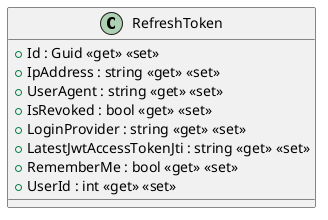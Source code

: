 @startuml
class RefreshToken {
  +Id : Guid <<get>> <<set>>
  +IpAddress : string <<get>> <<set>>
  +UserAgent : string <<get>> <<set>>
  +IsRevoked : bool <<get>> <<set>>
  +LoginProvider : string <<get>> <<set>>
  +LatestJwtAccessTokenJti : string <<get>> <<set>>
  +RememberMe : bool <<get>> <<set>>
  +UserId : int <<get>> <<set>>
}
@enduml